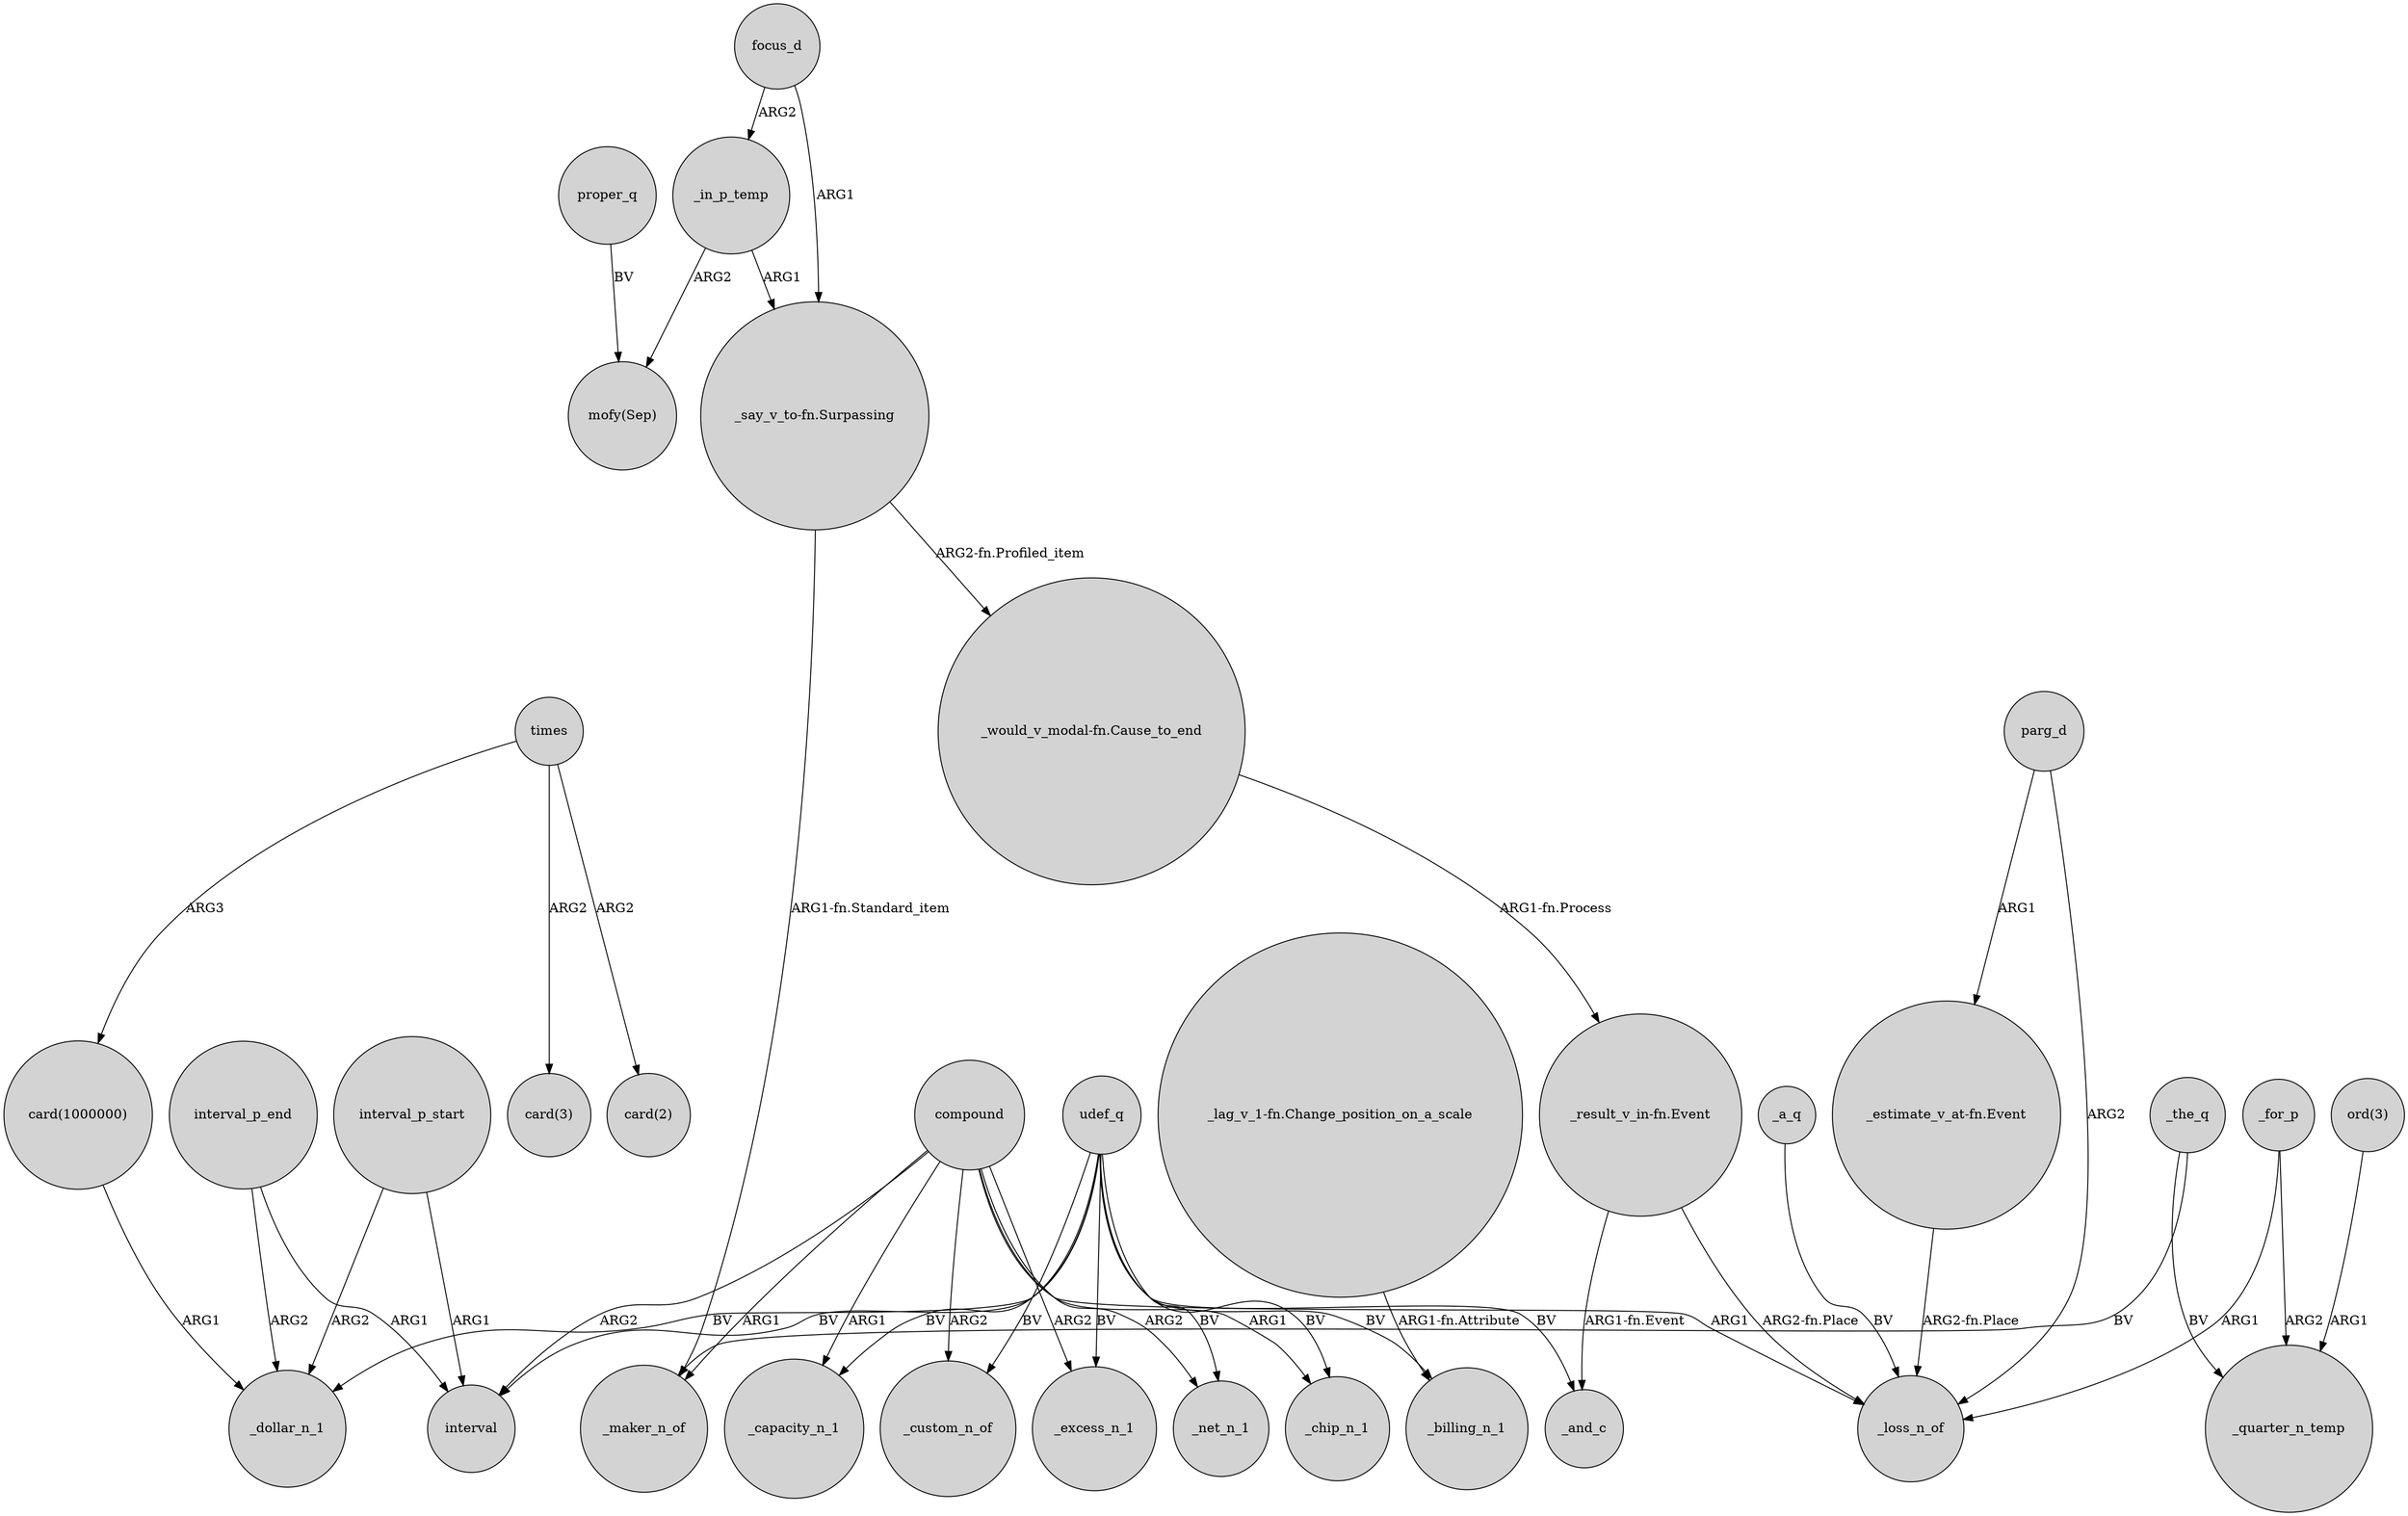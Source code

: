 digraph {
	node [shape=circle style=filled]
	_in_p_temp -> "mofy(Sep)" [label=ARG2]
	compound -> _capacity_n_1 [label=ARG1]
	interval_p_start -> interval [label=ARG1]
	compound -> interval [label=ARG2]
	"_say_v_to-fn.Surpassing" -> _maker_n_of [label="ARG1-fn.Standard_item"]
	focus_d -> "_say_v_to-fn.Surpassing" [label=ARG1]
	udef_q -> _dollar_n_1 [label=BV]
	udef_q -> _chip_n_1 [label=BV]
	_a_q -> _loss_n_of [label=BV]
	"_estimate_v_at-fn.Event" -> _loss_n_of [label="ARG2-fn.Place"]
	interval_p_end -> _dollar_n_1 [label=ARG2]
	"_would_v_modal-fn.Cause_to_end" -> "_result_v_in-fn.Event" [label="ARG1-fn.Process"]
	"ord(3)" -> _quarter_n_temp [label=ARG1]
	_for_p -> _loss_n_of [label=ARG1]
	udef_q -> _capacity_n_1 [label=BV]
	proper_q -> "mofy(Sep)" [label=BV]
	udef_q -> _billing_n_1 [label=BV]
	_in_p_temp -> "_say_v_to-fn.Surpassing" [label=ARG1]
	compound -> _maker_n_of [label=ARG1]
	compound -> _chip_n_1 [label=ARG1]
	udef_q -> _and_c [label=BV]
	"_result_v_in-fn.Event" -> _loss_n_of [label="ARG2-fn.Place"]
	times -> "card(3)" [label=ARG2]
	_the_q -> _quarter_n_temp [label=BV]
	_the_q -> _maker_n_of [label=BV]
	"_lag_v_1-fn.Change_position_on_a_scale" -> _billing_n_1 [label="ARG1-fn.Attribute"]
	_for_p -> _quarter_n_temp [label=ARG2]
	udef_q -> _net_n_1 [label=BV]
	udef_q -> _excess_n_1 [label=BV]
	compound -> _excess_n_1 [label=ARG2]
	interval_p_start -> _dollar_n_1 [label=ARG2]
	compound -> _custom_n_of [label=ARG2]
	parg_d -> _loss_n_of [label=ARG2]
	udef_q -> interval [label=BV]
	"card(1000000)" -> _dollar_n_1 [label=ARG1]
	compound -> _loss_n_of [label=ARG1]
	times -> "card(2)" [label=ARG2]
	compound -> _net_n_1 [label=ARG2]
	interval_p_end -> interval [label=ARG1]
	parg_d -> "_estimate_v_at-fn.Event" [label=ARG1]
	"_say_v_to-fn.Surpassing" -> "_would_v_modal-fn.Cause_to_end" [label="ARG2-fn.Profiled_item"]
	udef_q -> _custom_n_of [label=BV]
	times -> "card(1000000)" [label=ARG3]
	"_result_v_in-fn.Event" -> _and_c [label="ARG1-fn.Event"]
	focus_d -> _in_p_temp [label=ARG2]
}

